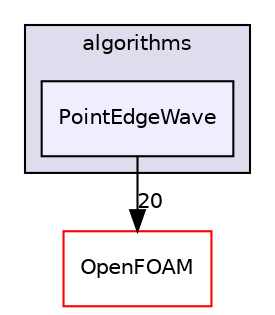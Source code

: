 digraph "src/meshTools/algorithms/PointEdgeWave" {
  bgcolor=transparent;
  compound=true
  node [ fontsize="10", fontname="Helvetica"];
  edge [ labelfontsize="10", labelfontname="Helvetica"];
  subgraph clusterdir_488f81ac1e9f391f7800e42bf7f5bacd {
    graph [ bgcolor="#ddddee", pencolor="black", label="algorithms" fontname="Helvetica", fontsize="10", URL="dir_488f81ac1e9f391f7800e42bf7f5bacd.html"]
  dir_4f5b068b8447c86778490015ad07d401 [shape=box, label="PointEdgeWave", style="filled", fillcolor="#eeeeff", pencolor="black", URL="dir_4f5b068b8447c86778490015ad07d401.html"];
  }
  dir_c5473ff19b20e6ec4dfe5c310b3778a8 [shape=box label="OpenFOAM" color="red" URL="dir_c5473ff19b20e6ec4dfe5c310b3778a8.html"];
  dir_4f5b068b8447c86778490015ad07d401->dir_c5473ff19b20e6ec4dfe5c310b3778a8 [headlabel="20", labeldistance=1.5 headhref="dir_001756_001898.html"];
}
